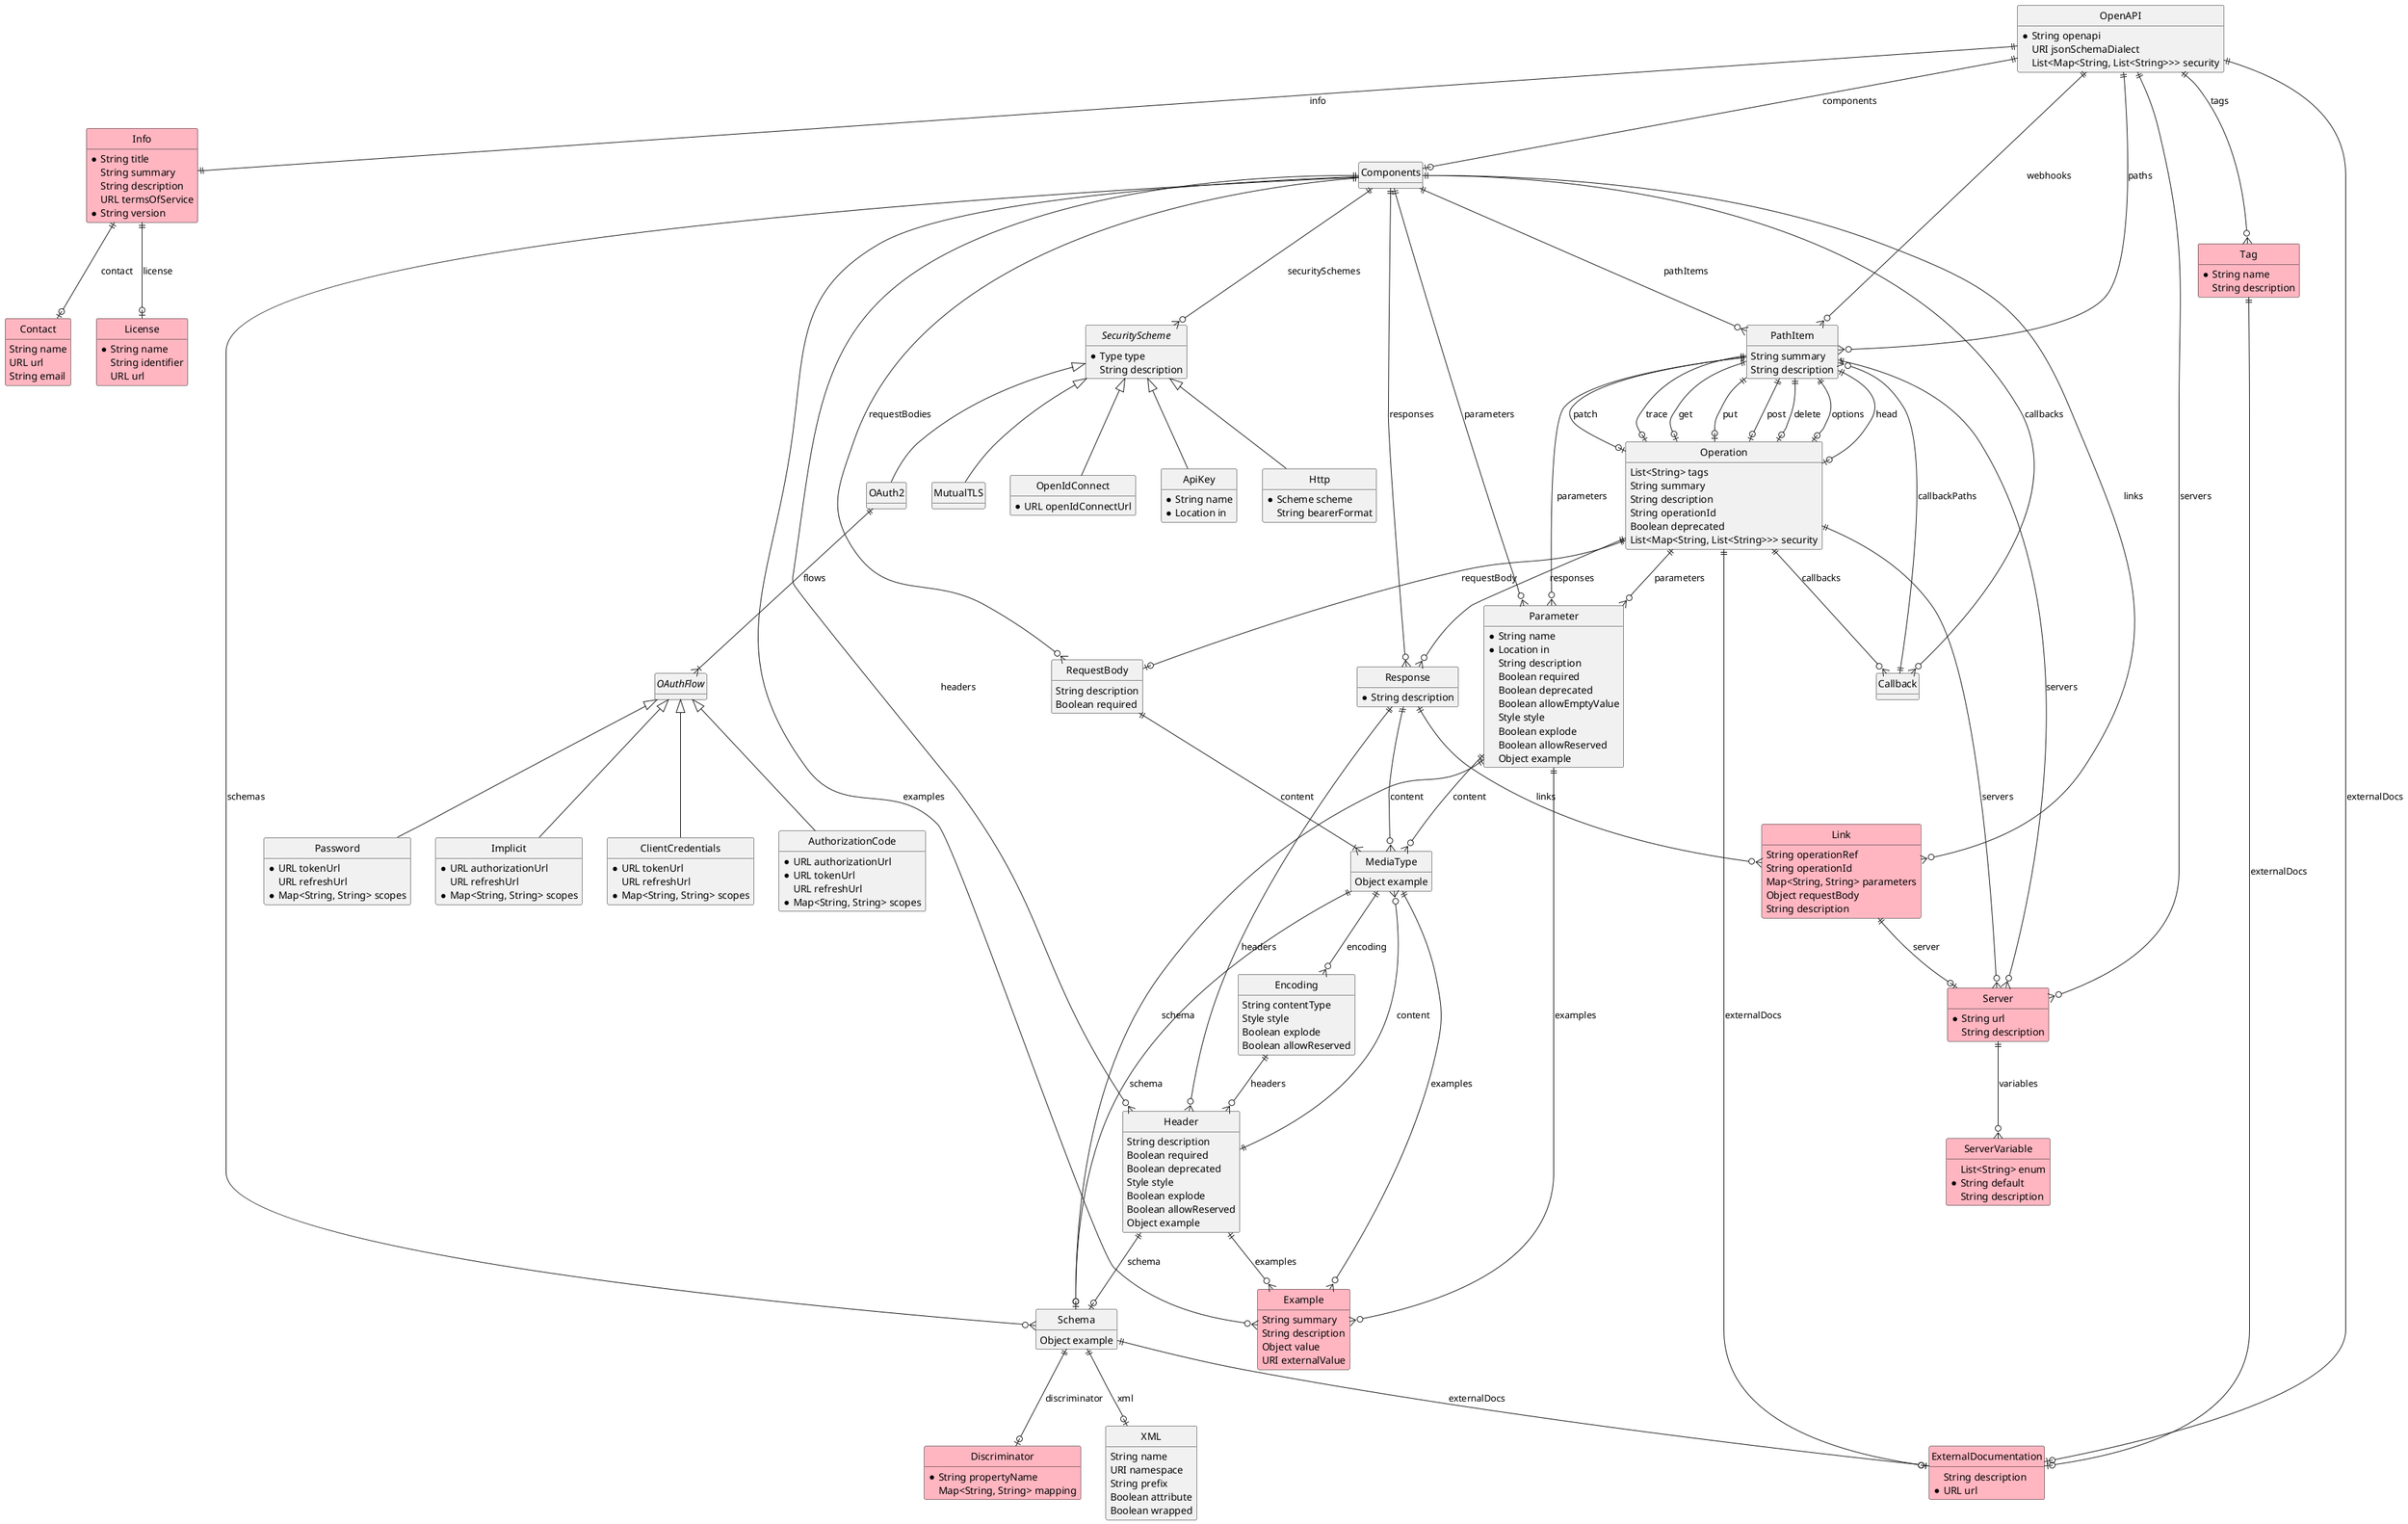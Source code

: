 @startuml

' hide the spot
hide circle

hide methods

' avoid problems with angled crows feet
' skinparam linetype ortho

entity OpenAPI {
    * String openapi
    URI jsonSchemaDialect
    List<Map<String, List<String>>> security
}

entity Info #LightPink {
    * String title
    String summary
    String description
    URL termsOfService
    * String version
}

entity Contact #LightPink {
    String name
    URL url
    String email
}

entity License #LightPink {
    * String name
    String identifier
    URL url
}

entity Server #LightPink {
    * String url
    String description
}

entity ServerVariable #LightPink {
    List<String> enum
    * String default
    String description
}

entity PathItem {
    String summary
    String description
}

entity Operation {
    List<String> tags
    String summary
    String description
    String operationId
    Boolean deprecated
    List<Map<String, List<String>>> security
}

entity ExternalDocumentation #LightPink {
    String description
    * URL url
}

entity Parameter {
    * String name
    * Location in
    String description
    Boolean required
    Boolean deprecated
    Boolean allowEmptyValue
    Style style
    Boolean explode
    Boolean allowReserved
    Object example
}

entity Schema {
    Object example
}

entity Discriminator #LightPink {
    * String propertyName
    Map<String, String> mapping
}

entity XML {
    String name
    URI namespace
    String prefix
    Boolean attribute
    Boolean wrapped
}

entity Example #LightPink {
    String summary
    String description
    Object value
    URI externalValue
}

entity MediaType {
    Object example
}

entity Encoding {
    String contentType
    Style style
    Boolean explode
    Boolean allowReserved
}

entity Header {
    String description
    Boolean required
    Boolean deprecated
    Style style
    Boolean explode
    Boolean allowReserved
    Object example
}

entity RequestBody {
    String description
    Boolean required
}

entity Response {
    * String description
}

entity Link #LightPink {
    String operationRef
    String operationId
    Map<String, String> parameters
    Object requestBody
    String description
}

interface SecurityScheme {
    * Type type
    String description
}

entity ApiKey {
    * String name
    * Location in
}

entity Http {
    * Scheme scheme
    String bearerFormat
}

entity MutualTLS {
}

entity OAuth2 {
}

'entity OAuthFlow {
'    URL authorizationUrl
'    URL tokenUrl
'    URL refreshUrl
'    Map<String, String> scopes
'}

interface OAuthFlow {
}

entity Implicit {
    * URL authorizationUrl
    URL refreshUrl
    * Map<String, String> scopes
}

entity Password {
    * URL tokenUrl
    URL refreshUrl
    * Map<String, String> scopes
}

entity ClientCredentials {
    * URL tokenUrl
    URL refreshUrl
    * Map<String, String> scopes
}

entity AuthorizationCode {
    * URL authorizationUrl
    * URL tokenUrl
    URL refreshUrl
    * Map<String, String> scopes
}

entity OpenIdConnect {
    * URL openIdConnectUrl
}

entity Tag #LightPink {
    * String name
    String description
}

OpenAPI ||--|| Info : info
OpenAPI ||--o{ Server : servers
OpenAPI ||--o{ PathItem : paths
OpenAPI ||--o{ PathItem : webhooks
OpenAPI ||--o| Components : components
OpenAPI ||--o{ Tag : tags
OpenAPI ||--o| ExternalDocumentation : externalDocs

Info ||--o| Contact : contact
Info ||--o| License : license

Server ||--o{ ServerVariable : variables

Tag ||--o| ExternalDocumentation : externalDocs

PathItem ||--o| Operation : get
PathItem ||--o| Operation : put
PathItem ||--o| Operation : post
PathItem ||--o| Operation : delete
PathItem ||--o| Operation : options
PathItem ||--o| Operation : head
PathItem ||--o| Operation : patch
PathItem ||--o| Operation : trace
PathItem ||--o{ Server : servers
PathItem ||--o{ Parameter : parameters

Operation ||--o| ExternalDocumentation : externalDocs
Operation ||--o{ Parameter : parameters
Operation ||--o| RequestBody : requestBody
Operation ||--o{ Response : responses
Operation ||--o{ Callback : callbacks
Operation ||--o{ Server : servers

Parameter ||--o| Schema: schema
Parameter ||--o{ Example : examples
Parameter ||--o{ MediaType : content

Schema ||--o| Discriminator : discriminator
Schema ||--o| XML : xml
Schema ||--o| ExternalDocumentation : externalDocs

MediaType ||--o| Schema: schema
MediaType ||--o{ Example : examples
MediaType ||--o{ Encoding : encoding

Encoding ||--o{ Header : headers

Header ||--o| Schema: schema
Header ||--o{ Example : examples
Header ||--o{ MediaType : content

RequestBody ||--|{ MediaType : content

Response ||--o{ Header : headers
Response ||--o{ MediaType : content
Response ||--o{ Link : links

Link ||--o| Server : server

Callback ||--o{ PathItem : callbackPaths

Components ||--o{ Schema : schemas
Components ||--o{ Response : responses
Components ||--o{ Parameter : parameters
Components ||--o{ Example : examples
Components ||--o{ RequestBody : requestBodies
Components ||--o{ Header : headers
Components ||--o{ SecurityScheme : securitySchemes
Components ||--o{ Link : links
Components ||--o{ Callback : callbacks
Components ||--o{ PathItem : pathItems

SecurityScheme <|-- ApiKey
SecurityScheme <|-- Http
SecurityScheme <|-- MutualTLS
SecurityScheme <|-- OAuth2
SecurityScheme <|-- OpenIdConnect

OAuth2 ||--|{ OAuthFlow : flows

OAuthFlow <|-- Implicit
OAuthFlow <|-- Password
OAuthFlow <|-- ClientCredentials
OAuthFlow <|-- AuthorizationCode

@enduml
